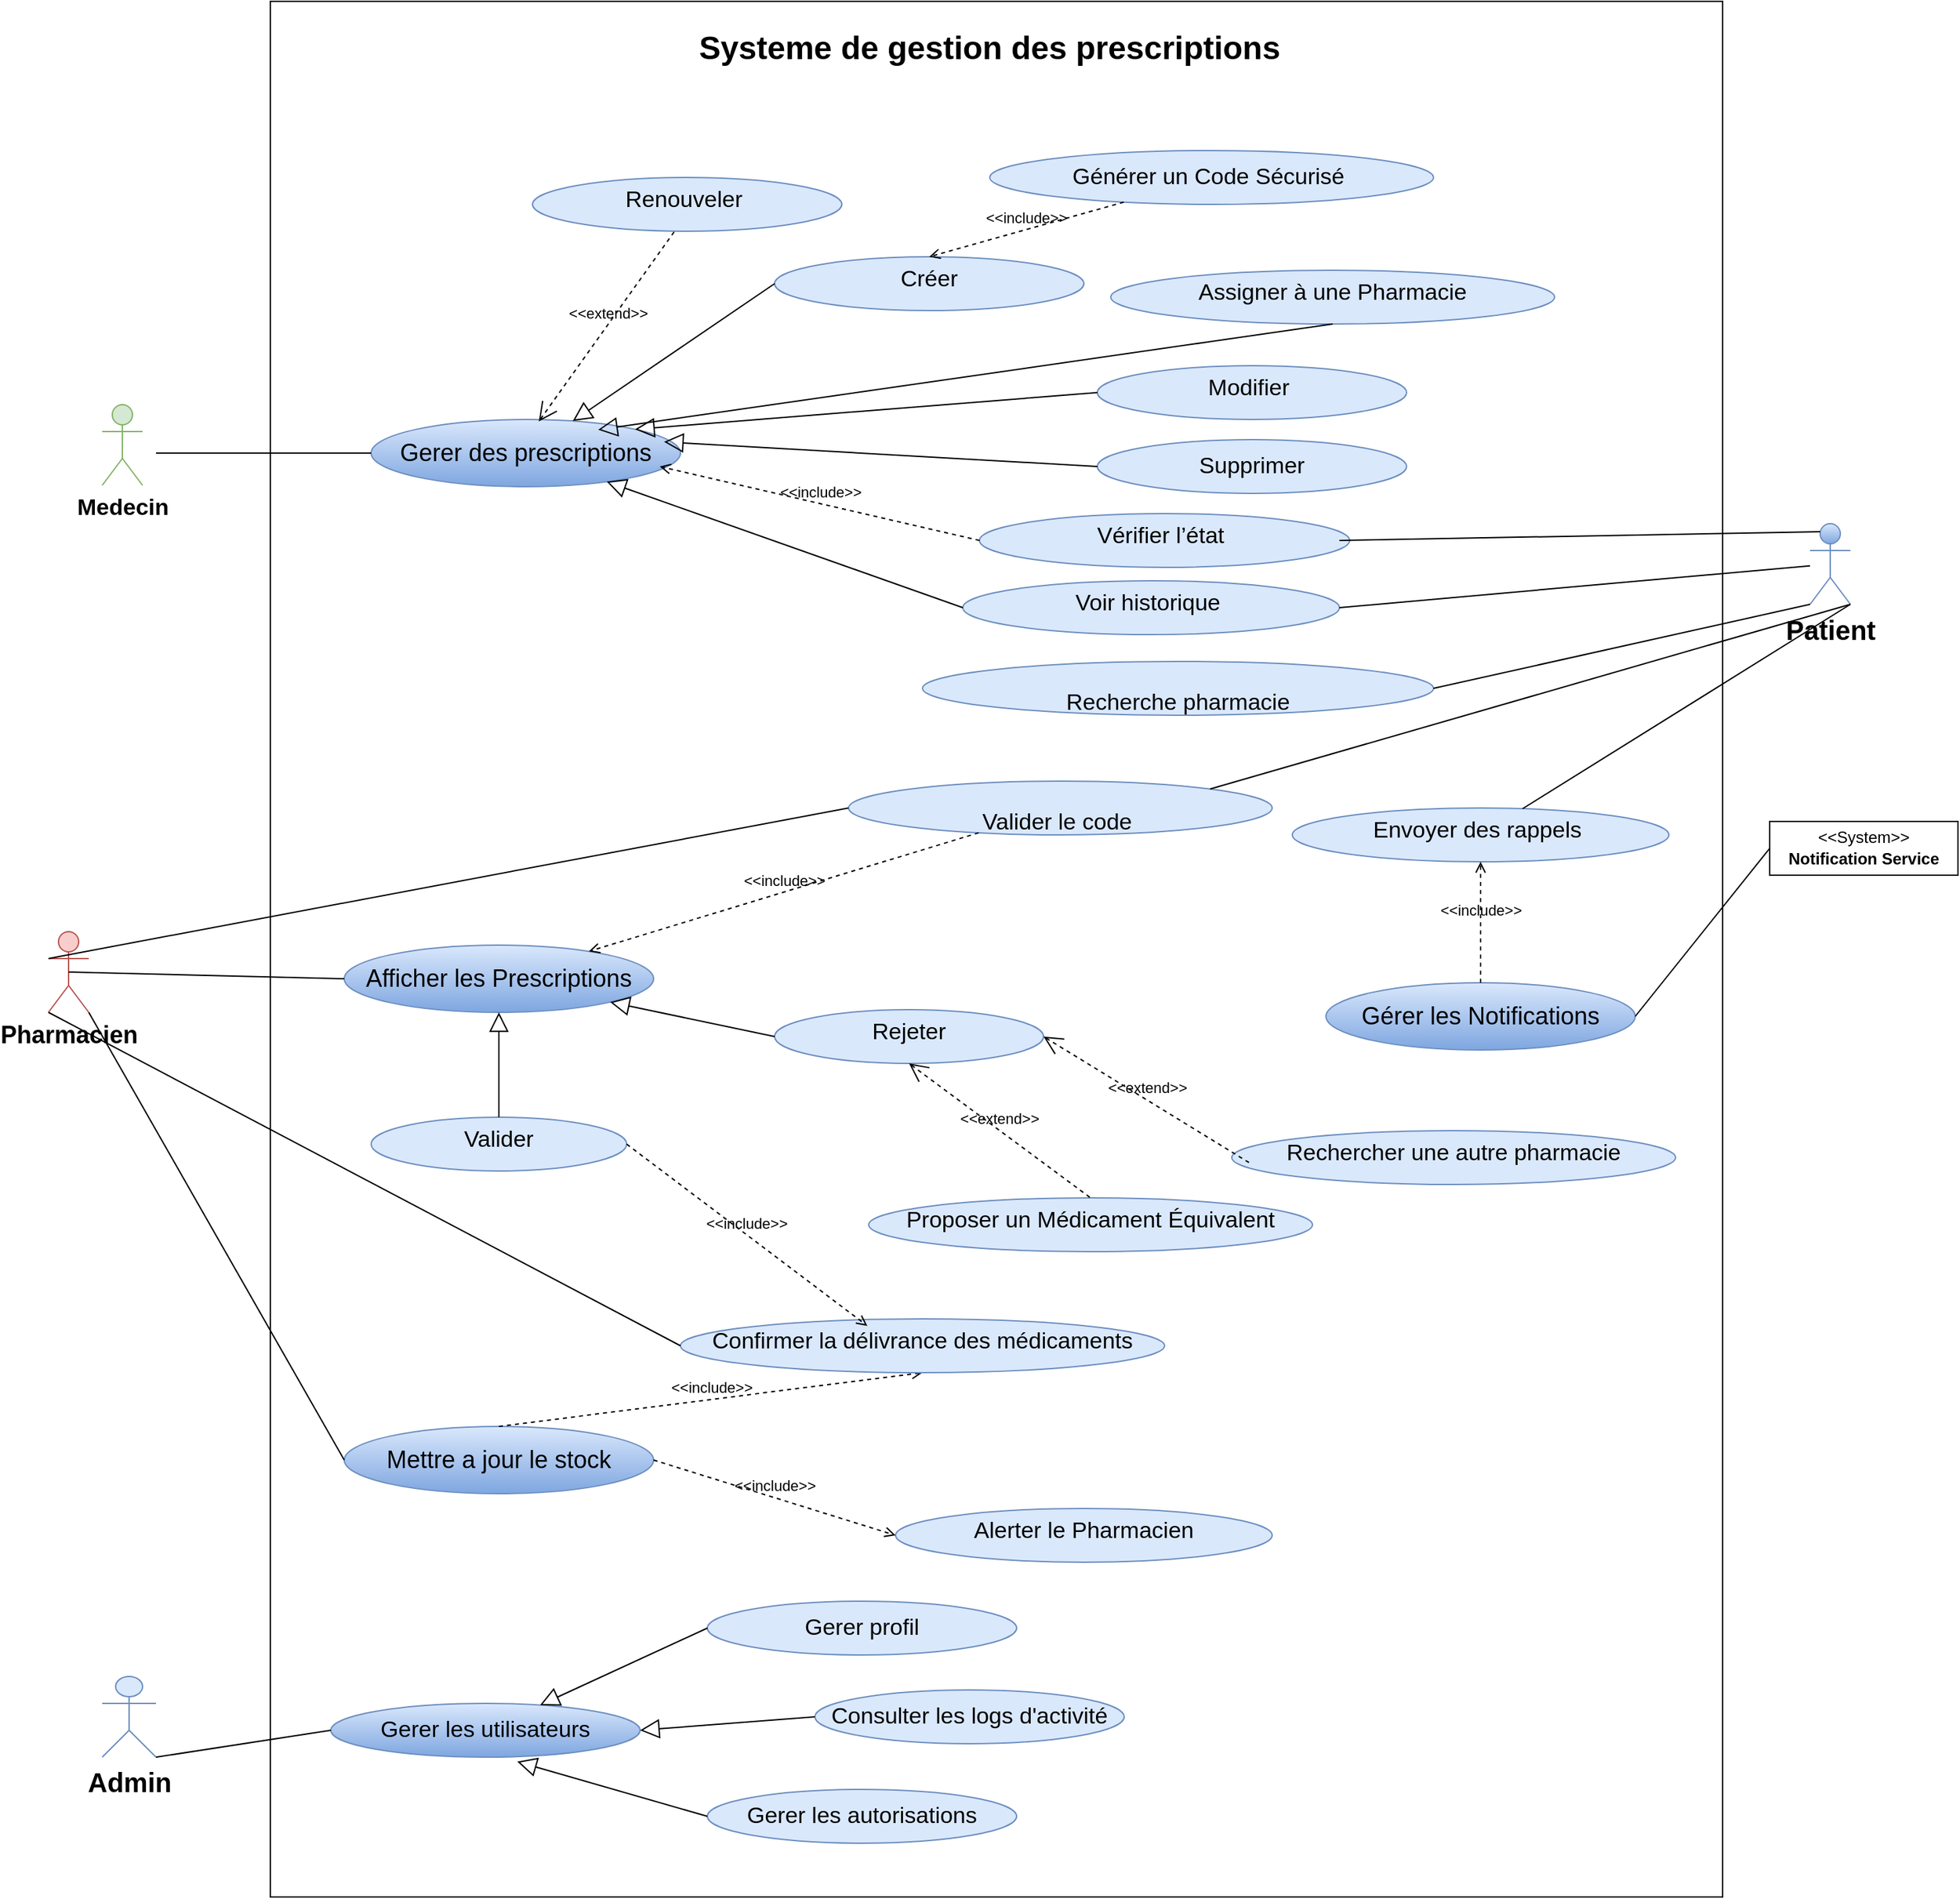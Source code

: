 <mxfile version="26.0.16">
  <diagram name="Page-1" id="j9BgTlOJMTmWi7VszRmp">
    <mxGraphModel dx="1747" dy="818" grid="1" gridSize="10" guides="1" tooltips="1" connect="1" arrows="1" fold="1" page="1" pageScale="1" pageWidth="4681" pageHeight="3300" math="0" shadow="0">
      <root>
        <mxCell id="0" />
        <mxCell id="1" parent="0" />
        <mxCell id="wU6vpZIucXiBU-MfQ4RZ-1" value="" style="html=1;whiteSpace=wrap;" parent="1" vertex="1">
          <mxGeometry x="1285" y="280" width="1080" height="1410" as="geometry" />
        </mxCell>
        <mxCell id="wU6vpZIucXiBU-MfQ4RZ-2" value="&lt;b&gt;&lt;font style=&quot;font-size: 24px;&quot;&gt;Systeme de gestion des prescriptions&lt;/font&gt;&lt;/b&gt;" style="text;html=1;align=center;verticalAlign=middle;whiteSpace=wrap;rounded=0;" parent="1" vertex="1">
          <mxGeometry x="1595" y="300" width="450" height="30" as="geometry" />
        </mxCell>
        <mxCell id="wU6vpZIucXiBU-MfQ4RZ-3" value="&lt;b&gt;&lt;font style=&quot;font-size: 17px;&quot;&gt;Medecin&lt;/font&gt;&lt;/b&gt;" style="shape=umlActor;verticalLabelPosition=bottom;verticalAlign=top;html=1;outlineConnect=0;fillColor=#d5e8d4;strokeColor=#82b366;" parent="1" vertex="1">
          <mxGeometry x="1160" y="580" width="30" height="60" as="geometry" />
        </mxCell>
        <mxCell id="wU6vpZIucXiBU-MfQ4RZ-4" value="&lt;b&gt;&lt;font style=&quot;font-size: 18px;&quot;&gt;Pharmacien&lt;/font&gt;&lt;/b&gt;" style="shape=umlActor;verticalLabelPosition=bottom;verticalAlign=top;html=1;outlineConnect=0;fillColor=#f8cecc;strokeColor=#b85450;" parent="1" vertex="1">
          <mxGeometry x="1120" y="972" width="30" height="60" as="geometry" />
        </mxCell>
        <mxCell id="wU6vpZIucXiBU-MfQ4RZ-5" value="&lt;b&gt;&lt;font style=&quot;font-size: 20px;&quot;&gt;Patient&lt;/font&gt;&lt;/b&gt;" style="shape=umlActor;verticalLabelPosition=bottom;verticalAlign=top;html=1;outlineConnect=0;fillColor=#dae8fc;strokeColor=#6c8ebf;gradientColor=#7ea6e0;" parent="1" vertex="1">
          <mxGeometry x="2430" y="668.5" width="30" height="60" as="geometry" />
        </mxCell>
        <mxCell id="wU6vpZIucXiBU-MfQ4RZ-6" value="&lt;font style=&quot;font-size: 18px;&quot;&gt;Gerer des prescriptions&lt;/font&gt;" style="ellipse;whiteSpace=wrap;html=1;align=center;fillColor=#dae8fc;gradientColor=#7ea6e0;strokeColor=#6c8ebf;" parent="1" vertex="1">
          <mxGeometry x="1360" y="591" width="230" height="50" as="geometry" />
        </mxCell>
        <mxCell id="wU6vpZIucXiBU-MfQ4RZ-7" value="&lt;table&gt;&lt;tbody&gt;&lt;tr&gt;&lt;td&gt;&lt;font&gt;Supprimer&lt;/font&gt;&lt;/td&gt;&lt;/tr&gt;&lt;/tbody&gt;&lt;/table&gt;&lt;table&gt;&lt;tbody&gt;&lt;tr&gt;&lt;/tr&gt;&lt;/tbody&gt;&lt;/table&gt;" style="ellipse;whiteSpace=wrap;html=1;align=center;fillColor=#dae8fc;strokeColor=#6c8ebf;fontSize=17;" parent="1" vertex="1">
          <mxGeometry x="1900" y="606" width="230" height="40" as="geometry" />
        </mxCell>
        <mxCell id="wU6vpZIucXiBU-MfQ4RZ-8" value="&lt;table&gt;&lt;tbody&gt;&lt;tr&gt;&lt;td&gt;&lt;font&gt;Modifier&amp;nbsp;&lt;/font&gt;&lt;/td&gt;&lt;/tr&gt;&lt;/tbody&gt;&lt;/table&gt;&lt;table&gt;&lt;tbody&gt;&lt;tr&gt;&lt;td&gt;&lt;/td&gt;&lt;/tr&gt;&lt;/tbody&gt;&lt;/table&gt;" style="ellipse;whiteSpace=wrap;html=1;align=center;fillColor=#dae8fc;strokeColor=#6c8ebf;fontSize=17;" parent="1" vertex="1">
          <mxGeometry x="1900" y="551" width="230" height="40" as="geometry" />
        </mxCell>
        <mxCell id="wU6vpZIucXiBU-MfQ4RZ-9" value="&lt;table&gt;&lt;tbody&gt;&lt;tr&gt;&lt;td&gt;&lt;font&gt;Créer&lt;/font&gt;&lt;/td&gt;&lt;/tr&gt;&lt;/tbody&gt;&lt;/table&gt;&lt;table&gt;&lt;tbody&gt;&lt;tr&gt;&lt;td&gt;&lt;/td&gt;&lt;/tr&gt;&lt;/tbody&gt;&lt;/table&gt;" style="ellipse;whiteSpace=wrap;html=1;align=center;fillColor=#dae8fc;strokeColor=#6c8ebf;fontSize=17;" parent="1" vertex="1">
          <mxGeometry x="1660" y="470" width="230" height="40" as="geometry" />
        </mxCell>
        <mxCell id="wU6vpZIucXiBU-MfQ4RZ-10" value="&lt;table&gt;&lt;tbody&gt;&lt;tr&gt;&lt;td&gt;&lt;font&gt;Renouveler&amp;nbsp;&lt;/font&gt;&lt;/td&gt;&lt;/tr&gt;&lt;/tbody&gt;&lt;/table&gt;&lt;table&gt;&lt;tbody&gt;&lt;tr&gt;&lt;td&gt;&lt;/td&gt;&lt;/tr&gt;&lt;/tbody&gt;&lt;/table&gt;" style="ellipse;whiteSpace=wrap;html=1;align=center;fillColor=#dae8fc;strokeColor=#6c8ebf;fontSize=17;" parent="1" vertex="1">
          <mxGeometry x="1480" y="411" width="230" height="40" as="geometry" />
        </mxCell>
        <mxCell id="wU6vpZIucXiBU-MfQ4RZ-11" value="&lt;table&gt;&lt;tbody&gt;&lt;tr&gt;&lt;td&gt;&lt;font&gt;Assigner à une Pharmacie&lt;/font&gt;&lt;/td&gt;&lt;/tr&gt;&lt;/tbody&gt;&lt;/table&gt;&lt;table&gt;&lt;tbody&gt;&lt;tr&gt;&lt;td&gt;&lt;/td&gt;&lt;/tr&gt;&lt;/tbody&gt;&lt;/table&gt;" style="ellipse;whiteSpace=wrap;html=1;align=center;fillColor=#dae8fc;strokeColor=#6c8ebf;fontSize=17;" parent="1" vertex="1">
          <mxGeometry x="1910" y="480" width="330" height="40" as="geometry" />
        </mxCell>
        <mxCell id="wU6vpZIucXiBU-MfQ4RZ-12" value="&lt;table&gt;&lt;tbody&gt;&lt;tr&gt;&lt;td&gt;&lt;table&gt;&lt;tbody&gt;&lt;tr&gt;&lt;td&gt;&lt;font&gt;Valider&lt;/font&gt;&lt;/td&gt;&lt;/tr&gt;&lt;/tbody&gt;&lt;/table&gt;&lt;table&gt;&lt;tbody&gt;&lt;tr&gt;&lt;td&gt;&lt;/td&gt;&lt;/tr&gt;&lt;/tbody&gt;&lt;/table&gt;&lt;table&gt;&lt;tbody&gt;&lt;tr&gt;&lt;/tr&gt;&lt;/tbody&gt;&lt;/table&gt;&lt;/td&gt;&lt;/tr&gt;&lt;/tbody&gt;&lt;/table&gt;" style="ellipse;whiteSpace=wrap;html=1;align=center;fillColor=#dae8fc;strokeColor=#6c8ebf;fontSize=17;" parent="1" vertex="1">
          <mxGeometry x="1360" y="1110" width="190" height="40" as="geometry" />
        </mxCell>
        <mxCell id="wU6vpZIucXiBU-MfQ4RZ-13" value="&lt;font style=&quot;font-size: 18px;&quot;&gt;Afficher les Prescriptions&lt;/font&gt;" style="ellipse;whiteSpace=wrap;html=1;align=center;fillColor=#dae8fc;gradientColor=#7ea6e0;strokeColor=#6c8ebf;" parent="1" vertex="1">
          <mxGeometry x="1340" y="982" width="230" height="50" as="geometry" />
        </mxCell>
        <mxCell id="wU6vpZIucXiBU-MfQ4RZ-14" value="&lt;table&gt;&lt;tbody&gt;&lt;tr&gt;&lt;td&gt;&lt;table&gt;&lt;tbody&gt;&lt;tr&gt;&lt;td&gt;&lt;font&gt;Proposer un Médicament Équivalent&lt;/font&gt;&lt;/td&gt;&lt;/tr&gt;&lt;/tbody&gt;&lt;/table&gt;&lt;table&gt;&lt;tbody&gt;&lt;tr&gt;&lt;td&gt;&lt;/td&gt;&lt;/tr&gt;&lt;/tbody&gt;&lt;/table&gt;&lt;table&gt;&lt;tbody&gt;&lt;tr&gt;&lt;/tr&gt;&lt;/tbody&gt;&lt;/table&gt;&lt;/td&gt;&lt;/tr&gt;&lt;/tbody&gt;&lt;/table&gt;" style="ellipse;whiteSpace=wrap;html=1;align=center;fillColor=#dae8fc;strokeColor=#6c8ebf;fontSize=17;" parent="1" vertex="1">
          <mxGeometry x="1730" y="1170" width="330" height="40" as="geometry" />
        </mxCell>
        <mxCell id="wU6vpZIucXiBU-MfQ4RZ-15" value="&lt;table&gt;&lt;tbody&gt;&lt;tr&gt;&lt;td&gt;&lt;table&gt;&lt;tbody&gt;&lt;tr&gt;&lt;td&gt;&lt;font&gt;Vérifier l’état&amp;nbsp;&lt;/font&gt;&lt;/td&gt;&lt;/tr&gt;&lt;/tbody&gt;&lt;/table&gt;&lt;table&gt;&lt;tbody&gt;&lt;tr&gt;&lt;td&gt;&lt;/td&gt;&lt;/tr&gt;&lt;/tbody&gt;&lt;/table&gt;&lt;table&gt;&lt;tbody&gt;&lt;tr&gt;&lt;/tr&gt;&lt;/tbody&gt;&lt;/table&gt;&lt;/td&gt;&lt;/tr&gt;&lt;/tbody&gt;&lt;/table&gt;" style="ellipse;whiteSpace=wrap;html=1;align=center;fillColor=#dae8fc;strokeColor=#6c8ebf;fontSize=17;" parent="1" vertex="1">
          <mxGeometry x="1812.39" y="661" width="275.22" height="40" as="geometry" />
        </mxCell>
        <mxCell id="wU6vpZIucXiBU-MfQ4RZ-16" value="&lt;table&gt;&lt;tbody&gt;&lt;tr&gt;&lt;td&gt;&lt;table&gt;&lt;tbody&gt;&lt;tr&gt;&lt;td&gt;&lt;span&gt;Rejeter&lt;/span&gt;&lt;/td&gt;&lt;/tr&gt;&lt;/tbody&gt;&lt;/table&gt;&lt;table&gt;&lt;tbody&gt;&lt;tr&gt;&lt;td&gt;&lt;/td&gt;&lt;/tr&gt;&lt;/tbody&gt;&lt;/table&gt;&lt;table&gt;&lt;tbody&gt;&lt;tr&gt;&lt;/tr&gt;&lt;/tbody&gt;&lt;/table&gt;&lt;/td&gt;&lt;/tr&gt;&lt;/tbody&gt;&lt;/table&gt;" style="ellipse;whiteSpace=wrap;html=1;align=center;fillColor=#dae8fc;strokeColor=#6c8ebf;fontSize=17;" parent="1" vertex="1">
          <mxGeometry x="1660" y="1030" width="200" height="40" as="geometry" />
        </mxCell>
        <mxCell id="wU6vpZIucXiBU-MfQ4RZ-17" value="&lt;table&gt;&lt;tbody&gt;&lt;tr&gt;&lt;td&gt;&lt;table&gt;&lt;tbody&gt;&lt;tr&gt;&lt;td&gt;&lt;font&gt;Voir historique&amp;nbsp;&lt;/font&gt;&lt;/td&gt;&lt;/tr&gt;&lt;/tbody&gt;&lt;/table&gt;&lt;table&gt;&lt;tbody&gt;&lt;tr&gt;&lt;td&gt;&lt;/td&gt;&lt;/tr&gt;&lt;/tbody&gt;&lt;/table&gt;&lt;table&gt;&lt;tbody&gt;&lt;tr&gt;&lt;/tr&gt;&lt;/tbody&gt;&lt;/table&gt;&lt;/td&gt;&lt;/tr&gt;&lt;/tbody&gt;&lt;/table&gt;" style="ellipse;whiteSpace=wrap;html=1;align=center;fillColor=#dae8fc;strokeColor=#6c8ebf;fontSize=17;" parent="1" vertex="1">
          <mxGeometry x="1800" y="711" width="280" height="40" as="geometry" />
        </mxCell>
        <mxCell id="wU6vpZIucXiBU-MfQ4RZ-18" value="" style="edgeStyle=none;html=1;endArrow=block;endFill=0;endSize=12;verticalAlign=bottom;rounded=0;exitX=0;exitY=0.5;exitDx=0;exitDy=0;" parent="1" source="wU6vpZIucXiBU-MfQ4RZ-9" target="wU6vpZIucXiBU-MfQ4RZ-6" edge="1">
          <mxGeometry width="160" relative="1" as="geometry">
            <mxPoint x="1740" y="731" as="sourcePoint" />
            <mxPoint x="1900" y="731" as="targetPoint" />
          </mxGeometry>
        </mxCell>
        <mxCell id="wU6vpZIucXiBU-MfQ4RZ-19" value="" style="edgeStyle=none;html=1;endArrow=block;endFill=0;endSize=12;verticalAlign=bottom;rounded=0;entryX=1;entryY=0;entryDx=0;entryDy=0;exitX=0;exitY=0.5;exitDx=0;exitDy=0;" parent="1" source="wU6vpZIucXiBU-MfQ4RZ-8" target="wU6vpZIucXiBU-MfQ4RZ-6" edge="1">
          <mxGeometry width="160" relative="1" as="geometry">
            <mxPoint x="1440" y="481" as="sourcePoint" />
            <mxPoint x="1600" y="481" as="targetPoint" />
          </mxGeometry>
        </mxCell>
        <mxCell id="wU6vpZIucXiBU-MfQ4RZ-20" value="" style="edgeStyle=none;html=1;endArrow=block;endFill=0;endSize=12;verticalAlign=bottom;rounded=0;exitX=0;exitY=0.5;exitDx=0;exitDy=0;entryX=0.947;entryY=0.333;entryDx=0;entryDy=0;entryPerimeter=0;" parent="1" source="wU6vpZIucXiBU-MfQ4RZ-7" target="wU6vpZIucXiBU-MfQ4RZ-6" edge="1">
          <mxGeometry width="160" relative="1" as="geometry">
            <mxPoint x="1740" y="731" as="sourcePoint" />
            <mxPoint x="1680" y="686" as="targetPoint" />
          </mxGeometry>
        </mxCell>
        <mxCell id="wU6vpZIucXiBU-MfQ4RZ-21" value="" style="edgeStyle=none;html=1;endArrow=block;endFill=0;endSize=12;verticalAlign=bottom;rounded=0;exitX=0;exitY=0.5;exitDx=0;exitDy=0;" parent="1" source="wU6vpZIucXiBU-MfQ4RZ-17" target="wU6vpZIucXiBU-MfQ4RZ-6" edge="1">
          <mxGeometry width="160" relative="1" as="geometry">
            <mxPoint x="1740" y="711" as="sourcePoint" />
            <mxPoint x="1900" y="711" as="targetPoint" />
          </mxGeometry>
        </mxCell>
        <mxCell id="wU6vpZIucXiBU-MfQ4RZ-22" value="" style="edgeStyle=none;html=1;endArrow=none;verticalAlign=bottom;rounded=0;entryX=0;entryY=0.5;entryDx=0;entryDy=0;" parent="1" target="wU6vpZIucXiBU-MfQ4RZ-6" edge="1">
          <mxGeometry width="160" relative="1" as="geometry">
            <mxPoint x="1200" y="616" as="sourcePoint" />
            <mxPoint x="1900" y="821" as="targetPoint" />
          </mxGeometry>
        </mxCell>
        <mxCell id="wU6vpZIucXiBU-MfQ4RZ-23" value="" style="edgeStyle=none;html=1;endArrow=none;verticalAlign=bottom;rounded=0;entryX=0;entryY=0.5;entryDx=0;entryDy=0;exitX=0.5;exitY=0.5;exitDx=0;exitDy=0;exitPerimeter=0;" parent="1" target="wU6vpZIucXiBU-MfQ4RZ-13" edge="1" source="wU6vpZIucXiBU-MfQ4RZ-4">
          <mxGeometry width="160" relative="1" as="geometry">
            <mxPoint x="2350" y="1034.517" as="sourcePoint" />
            <mxPoint x="2220.0" y="1039" as="targetPoint" />
          </mxGeometry>
        </mxCell>
        <mxCell id="wU6vpZIucXiBU-MfQ4RZ-24" value="" style="edgeStyle=none;html=1;endArrow=block;endFill=0;endSize=12;verticalAlign=bottom;rounded=0;exitX=0.5;exitY=0;exitDx=0;exitDy=0;entryX=0.5;entryY=1;entryDx=0;entryDy=0;" parent="1" source="wU6vpZIucXiBU-MfQ4RZ-12" target="wU6vpZIucXiBU-MfQ4RZ-13" edge="1">
          <mxGeometry width="160" relative="1" as="geometry">
            <mxPoint x="2005" y="1084" as="sourcePoint" />
            <mxPoint x="2042.179" y="1059.94" as="targetPoint" />
          </mxGeometry>
        </mxCell>
        <mxCell id="wU6vpZIucXiBU-MfQ4RZ-25" value="&amp;lt;&amp;lt;include&amp;gt;&amp;gt;" style="edgeStyle=none;html=1;endArrow=open;verticalAlign=bottom;dashed=1;labelBackgroundColor=none;rounded=0;entryX=0.933;entryY=0.7;entryDx=0;entryDy=0;entryPerimeter=0;exitX=0;exitY=0.5;exitDx=0;exitDy=0;" parent="1" source="wU6vpZIucXiBU-MfQ4RZ-15" target="wU6vpZIucXiBU-MfQ4RZ-6" edge="1">
          <mxGeometry width="160" relative="1" as="geometry">
            <mxPoint x="1754.78" y="810.32" as="sourcePoint" />
            <mxPoint x="1695.0" y="711" as="targetPoint" />
          </mxGeometry>
        </mxCell>
        <mxCell id="wU6vpZIucXiBU-MfQ4RZ-26" value="&amp;lt;&amp;lt;extend&amp;gt;&amp;gt;" style="edgeStyle=none;html=1;startArrow=open;endArrow=none;startSize=12;verticalAlign=bottom;dashed=1;labelBackgroundColor=none;rounded=0;exitX=0.542;exitY=0.03;exitDx=0;exitDy=0;exitPerimeter=0;entryX=0.464;entryY=0.962;entryDx=0;entryDy=0;entryPerimeter=0;" parent="1" source="wU6vpZIucXiBU-MfQ4RZ-6" target="wU6vpZIucXiBU-MfQ4RZ-10" edge="1">
          <mxGeometry width="160" relative="1" as="geometry">
            <mxPoint x="1589" y="631" as="sourcePoint" />
            <mxPoint x="1930" y="751" as="targetPoint" />
            <Array as="points" />
          </mxGeometry>
        </mxCell>
        <mxCell id="wU6vpZIucXiBU-MfQ4RZ-27" value="" style="edgeStyle=none;html=1;endArrow=none;verticalAlign=bottom;rounded=0;exitX=0.25;exitY=0.1;exitDx=0;exitDy=0;exitPerimeter=0;" parent="1" source="wU6vpZIucXiBU-MfQ4RZ-5" edge="1">
          <mxGeometry width="160" relative="1" as="geometry">
            <mxPoint x="2370" y="701" as="sourcePoint" />
            <mxPoint x="2080" y="681" as="targetPoint" />
          </mxGeometry>
        </mxCell>
        <mxCell id="wU6vpZIucXiBU-MfQ4RZ-28" value="" style="edgeStyle=none;html=1;endArrow=none;verticalAlign=bottom;rounded=0;" parent="1" source="wU6vpZIucXiBU-MfQ4RZ-5" edge="1">
          <mxGeometry width="160" relative="1" as="geometry">
            <mxPoint x="1800" y="751" as="sourcePoint" />
            <mxPoint x="2080" y="731" as="targetPoint" />
          </mxGeometry>
        </mxCell>
        <mxCell id="wU6vpZIucXiBU-MfQ4RZ-29" value="" style="edgeStyle=none;html=1;endArrow=block;endFill=0;endSize=12;verticalAlign=bottom;rounded=0;exitX=0;exitY=0.5;exitDx=0;exitDy=0;" parent="1" target="wU6vpZIucXiBU-MfQ4RZ-13" edge="1" source="wU6vpZIucXiBU-MfQ4RZ-16">
          <mxGeometry width="160" relative="1" as="geometry">
            <mxPoint x="1710" y="1065" as="sourcePoint" />
            <mxPoint x="1560" y="1050" as="targetPoint" />
          </mxGeometry>
        </mxCell>
        <mxCell id="wU6vpZIucXiBU-MfQ4RZ-30" value="&amp;lt;&amp;lt;extend&amp;gt;&amp;gt;" style="edgeStyle=none;html=1;startArrow=open;endArrow=none;startSize=12;verticalAlign=bottom;dashed=1;labelBackgroundColor=none;rounded=0;entryX=0.5;entryY=0;entryDx=0;entryDy=0;exitX=0.5;exitY=1;exitDx=0;exitDy=0;" parent="1" edge="1" target="wU6vpZIucXiBU-MfQ4RZ-14" source="wU6vpZIucXiBU-MfQ4RZ-16">
          <mxGeometry width="160" relative="1" as="geometry">
            <mxPoint x="1780" y="1132" as="sourcePoint" />
            <mxPoint x="1790" y="1232" as="targetPoint" />
          </mxGeometry>
        </mxCell>
        <mxCell id="wU6vpZIucXiBU-MfQ4RZ-31" value="&lt;span&gt;Gerer les utilisateurs&lt;/span&gt;" style="ellipse;whiteSpace=wrap;html=1;align=center;fillColor=#dae8fc;strokeColor=#6c8ebf;fontSize=17;gradientColor=#7ea6e0;" parent="1" vertex="1">
          <mxGeometry x="1330" y="1546" width="230" height="40" as="geometry" />
        </mxCell>
        <mxCell id="wU6vpZIucXiBU-MfQ4RZ-32" value="&lt;b&gt;&lt;font style=&quot;font-size: 20px;&quot;&gt;Admin&lt;/font&gt;&lt;/b&gt;" style="shape=umlActor;verticalLabelPosition=bottom;verticalAlign=top;html=1;outlineConnect=0;fillColor=#dae8fc;strokeColor=#6c8ebf;" parent="1" vertex="1">
          <mxGeometry x="1160" y="1526" width="40" height="60" as="geometry" />
        </mxCell>
        <mxCell id="wU6vpZIucXiBU-MfQ4RZ-33" value="&lt;span&gt;Gerer les autorisations&lt;/span&gt;" style="ellipse;whiteSpace=wrap;html=1;align=center;fillColor=#dae8fc;strokeColor=#6c8ebf;fontSize=17;" parent="1" vertex="1">
          <mxGeometry x="1610" y="1610" width="230" height="40" as="geometry" />
        </mxCell>
        <mxCell id="wU6vpZIucXiBU-MfQ4RZ-34" value="Consulter les logs d&#39;activité" style="ellipse;whiteSpace=wrap;html=1;align=center;fillColor=#dae8fc;strokeColor=#6c8ebf;fontSize=17;" parent="1" vertex="1">
          <mxGeometry x="1690" y="1536" width="230" height="40" as="geometry" />
        </mxCell>
        <mxCell id="wU6vpZIucXiBU-MfQ4RZ-38" value="&lt;span&gt;Gerer profil&lt;/span&gt;" style="ellipse;whiteSpace=wrap;html=1;align=center;fillColor=#dae8fc;strokeColor=#6c8ebf;fontSize=17;" parent="1" vertex="1">
          <mxGeometry x="1610" y="1470" width="230" height="40" as="geometry" />
        </mxCell>
        <mxCell id="wU6vpZIucXiBU-MfQ4RZ-40" style="edgeStyle=orthogonalEdgeStyle;rounded=0;orthogonalLoop=1;jettySize=auto;html=1;exitX=0.5;exitY=1;exitDx=0;exitDy=0;" parent="1" edge="1">
          <mxGeometry relative="1" as="geometry">
            <mxPoint x="1700" y="1044" as="sourcePoint" />
            <mxPoint x="1700" y="1044" as="targetPoint" />
          </mxGeometry>
        </mxCell>
        <mxCell id="wU6vpZIucXiBU-MfQ4RZ-41" value="&lt;font style=&quot;font-size: 18px;&quot;&gt;Mettre a jour le stock&lt;/font&gt;" style="ellipse;whiteSpace=wrap;html=1;align=center;fillColor=#dae8fc;gradientColor=#7ea6e0;strokeColor=#6c8ebf;" parent="1" vertex="1">
          <mxGeometry x="1340" y="1340" width="230" height="50" as="geometry" />
        </mxCell>
        <mxCell id="wU6vpZIucXiBU-MfQ4RZ-42" value="" style="edgeStyle=none;html=1;endArrow=none;verticalAlign=bottom;rounded=0;exitX=0;exitY=0.5;exitDx=0;exitDy=0;entryX=1;entryY=1;entryDx=0;entryDy=0;entryPerimeter=0;" parent="1" source="wU6vpZIucXiBU-MfQ4RZ-41" edge="1" target="wU6vpZIucXiBU-MfQ4RZ-4">
          <mxGeometry width="160" relative="1" as="geometry">
            <mxPoint x="1720" y="1134" as="sourcePoint" />
            <mxPoint x="2350" y="1045.17" as="targetPoint" />
            <Array as="points" />
          </mxGeometry>
        </mxCell>
        <mxCell id="wU6vpZIucXiBU-MfQ4RZ-43" value="" style="edgeStyle=none;html=1;endArrow=block;endFill=0;endSize=12;verticalAlign=bottom;rounded=0;exitX=0.5;exitY=1;exitDx=0;exitDy=0;entryX=0.734;entryY=0.153;entryDx=0;entryDy=0;entryPerimeter=0;" parent="1" source="wU6vpZIucXiBU-MfQ4RZ-11" target="wU6vpZIucXiBU-MfQ4RZ-6" edge="1">
          <mxGeometry width="160" relative="1" as="geometry">
            <mxPoint x="1730" y="681" as="sourcePoint" />
            <mxPoint x="1890" y="681" as="targetPoint" />
          </mxGeometry>
        </mxCell>
        <mxCell id="wU6vpZIucXiBU-MfQ4RZ-44" value="&amp;lt;&amp;lt;include&amp;gt;&amp;gt;" style="edgeStyle=none;html=1;endArrow=open;verticalAlign=bottom;dashed=1;labelBackgroundColor=none;rounded=0;entryX=0.5;entryY=1;entryDx=0;entryDy=0;exitX=0.5;exitY=0;exitDx=0;exitDy=0;" parent="1" source="wU6vpZIucXiBU-MfQ4RZ-41" target="wU6vpZIucXiBU-MfQ4RZ-56" edge="1">
          <mxGeometry width="160" relative="1" as="geometry">
            <mxPoint x="1740" y="1174" as="sourcePoint" />
            <mxPoint x="1900" y="1174" as="targetPoint" />
          </mxGeometry>
        </mxCell>
        <mxCell id="wU6vpZIucXiBU-MfQ4RZ-45" value="&lt;table&gt;&lt;tbody&gt;&lt;tr&gt;&lt;td&gt;&lt;font&gt;Générer un Code Sécurisé&amp;nbsp;&lt;/font&gt;&lt;table&gt;&lt;tbody&gt;&lt;tr&gt;&lt;/tr&gt;&lt;/tbody&gt;&lt;/table&gt;&lt;/td&gt;&lt;/tr&gt;&lt;/tbody&gt;&lt;/table&gt;" style="ellipse;whiteSpace=wrap;html=1;align=center;fillColor=#dae8fc;strokeColor=#6c8ebf;fontSize=17;" parent="1" vertex="1">
          <mxGeometry x="1820" y="391" width="330" height="40" as="geometry" />
        </mxCell>
        <mxCell id="wU6vpZIucXiBU-MfQ4RZ-46" value="&amp;lt;&amp;lt;include&amp;gt;&amp;gt;" style="edgeStyle=none;html=1;endArrow=open;verticalAlign=bottom;dashed=1;labelBackgroundColor=none;rounded=0;entryX=0.5;entryY=0;entryDx=0;entryDy=0;" parent="1" source="wU6vpZIucXiBU-MfQ4RZ-45" target="wU6vpZIucXiBU-MfQ4RZ-9" edge="1">
          <mxGeometry width="160" relative="1" as="geometry">
            <mxPoint x="1570" y="681" as="sourcePoint" />
            <mxPoint x="1730" y="681" as="targetPoint" />
          </mxGeometry>
        </mxCell>
        <mxCell id="wU6vpZIucXiBU-MfQ4RZ-47" value="&lt;br&gt;&lt;font&gt;Recherche pharmacie&lt;br&gt;&lt;/font&gt;" style="ellipse;whiteSpace=wrap;html=1;align=center;fillColor=#dae8fc;strokeColor=#6c8ebf;fontSize=17;" parent="1" vertex="1">
          <mxGeometry x="1770" y="771" width="380" height="40" as="geometry" />
        </mxCell>
        <mxCell id="wU6vpZIucXiBU-MfQ4RZ-48" value="" style="edgeStyle=none;html=1;endArrow=none;verticalAlign=bottom;rounded=0;entryX=1;entryY=0.5;entryDx=0;entryDy=0;exitX=0;exitY=1;exitDx=0;exitDy=0;exitPerimeter=0;" parent="1" source="wU6vpZIucXiBU-MfQ4RZ-5" target="wU6vpZIucXiBU-MfQ4RZ-47" edge="1">
          <mxGeometry width="160" relative="1" as="geometry">
            <mxPoint x="2390" y="721" as="sourcePoint" />
            <mxPoint x="2090" y="741" as="targetPoint" />
          </mxGeometry>
        </mxCell>
        <mxCell id="wU6vpZIucXiBU-MfQ4RZ-49" style="edgeStyle=orthogonalEdgeStyle;rounded=0;orthogonalLoop=1;jettySize=auto;html=1;exitX=0.5;exitY=1;exitDx=0;exitDy=0;" parent="1" edge="1">
          <mxGeometry relative="1" as="geometry">
            <mxPoint x="1700" y="1044" as="sourcePoint" />
            <mxPoint x="1700" y="1044" as="targetPoint" />
          </mxGeometry>
        </mxCell>
        <mxCell id="wU6vpZIucXiBU-MfQ4RZ-50" value="&lt;br&gt;&lt;font&gt;&lt;font&gt;Valider le code&amp;nbsp;&lt;/font&gt;&lt;br&gt;&lt;/font&gt;" style="ellipse;whiteSpace=wrap;html=1;align=center;fillColor=#dae8fc;strokeColor=#6c8ebf;fontSize=17;" parent="1" vertex="1">
          <mxGeometry x="1715" y="860" width="315" height="40" as="geometry" />
        </mxCell>
        <mxCell id="wU6vpZIucXiBU-MfQ4RZ-51" value="" style="edgeStyle=none;html=1;endArrow=none;verticalAlign=bottom;rounded=0;entryX=1;entryY=1;entryDx=0;entryDy=0;entryPerimeter=0;exitX=1;exitY=0;exitDx=0;exitDy=0;" parent="1" source="wU6vpZIucXiBU-MfQ4RZ-50" target="wU6vpZIucXiBU-MfQ4RZ-5" edge="1">
          <mxGeometry width="160" relative="1" as="geometry">
            <mxPoint x="1700" y="1020" as="sourcePoint" />
            <mxPoint x="1860" y="1020" as="targetPoint" />
          </mxGeometry>
        </mxCell>
        <mxCell id="wU6vpZIucXiBU-MfQ4RZ-52" value="" style="edgeStyle=none;html=1;endArrow=none;verticalAlign=bottom;rounded=0;entryX=0;entryY=0.333;entryDx=0;entryDy=0;entryPerimeter=0;exitX=0;exitY=0.5;exitDx=0;exitDy=0;" parent="1" source="wU6vpZIucXiBU-MfQ4RZ-50" target="wU6vpZIucXiBU-MfQ4RZ-4" edge="1">
          <mxGeometry width="160" relative="1" as="geometry">
            <mxPoint x="1700" y="1070" as="sourcePoint" />
            <mxPoint x="1860" y="1070" as="targetPoint" />
          </mxGeometry>
        </mxCell>
        <mxCell id="wU6vpZIucXiBU-MfQ4RZ-53" value="&amp;lt;&amp;lt;include&amp;gt;&amp;gt;" style="edgeStyle=none;html=1;endArrow=open;verticalAlign=bottom;dashed=1;labelBackgroundColor=none;rounded=0;" parent="1" source="wU6vpZIucXiBU-MfQ4RZ-50" target="wU6vpZIucXiBU-MfQ4RZ-13" edge="1">
          <mxGeometry width="160" relative="1" as="geometry">
            <mxPoint x="1650" y="1030" as="sourcePoint" />
            <mxPoint x="1810" y="1030" as="targetPoint" />
          </mxGeometry>
        </mxCell>
        <mxCell id="wU6vpZIucXiBU-MfQ4RZ-54" value="&lt;font style=&quot;font-size: 18px;&quot;&gt;Gérer les Notifications&lt;/font&gt;" style="ellipse;whiteSpace=wrap;html=1;align=center;fillColor=#dae8fc;gradientColor=#7ea6e0;strokeColor=#6c8ebf;" parent="1" vertex="1">
          <mxGeometry x="2070" y="1010" width="230" height="50" as="geometry" />
        </mxCell>
        <mxCell id="wU6vpZIucXiBU-MfQ4RZ-56" value="&lt;table&gt;&lt;tbody&gt;&lt;tr&gt;&lt;td&gt;&lt;table&gt;&lt;tbody&gt;&lt;tr&gt;&lt;td&gt;&lt;font&gt;Confirmer la délivrance des médicaments&lt;/font&gt;&lt;/td&gt;&lt;/tr&gt;&lt;/tbody&gt;&lt;/table&gt;&lt;table&gt;&lt;tbody&gt;&lt;tr&gt;&lt;td&gt;&lt;/td&gt;&lt;/tr&gt;&lt;/tbody&gt;&lt;/table&gt;&lt;table&gt;&lt;tbody&gt;&lt;tr&gt;&lt;/tr&gt;&lt;/tbody&gt;&lt;/table&gt;&lt;/td&gt;&lt;/tr&gt;&lt;/tbody&gt;&lt;/table&gt;" style="ellipse;whiteSpace=wrap;html=1;align=center;fillColor=#dae8fc;strokeColor=#6c8ebf;fontSize=17;" parent="1" vertex="1">
          <mxGeometry x="1590" y="1260" width="360" height="40" as="geometry" />
        </mxCell>
        <mxCell id="wU6vpZIucXiBU-MfQ4RZ-57" value="&lt;table&gt;&lt;tbody&gt;&lt;tr&gt;&lt;td&gt;&lt;table&gt;&lt;tbody&gt;&lt;tr&gt;&lt;td&gt;&lt;font&gt;Envoyer des rappels&amp;nbsp;&lt;/font&gt;&lt;/td&gt;&lt;/tr&gt;&lt;/tbody&gt;&lt;/table&gt;&lt;table&gt;&lt;tbody&gt;&lt;tr&gt;&lt;td&gt;&lt;/td&gt;&lt;/tr&gt;&lt;/tbody&gt;&lt;/table&gt;&lt;table&gt;&lt;tbody&gt;&lt;tr&gt;&lt;/tr&gt;&lt;/tbody&gt;&lt;/table&gt;&lt;/td&gt;&lt;/tr&gt;&lt;/tbody&gt;&lt;/table&gt;" style="ellipse;whiteSpace=wrap;html=1;align=center;fillColor=#dae8fc;strokeColor=#6c8ebf;fontSize=17;" parent="1" vertex="1">
          <mxGeometry x="2045" y="880" width="280" height="40" as="geometry" />
        </mxCell>
        <mxCell id="wU6vpZIucXiBU-MfQ4RZ-58" style="edgeStyle=orthogonalEdgeStyle;rounded=0;orthogonalLoop=1;jettySize=auto;html=1;exitX=0.5;exitY=1;exitDx=0;exitDy=0;" parent="1" edge="1">
          <mxGeometry relative="1" as="geometry">
            <mxPoint x="1780" y="1132" as="sourcePoint" />
            <mxPoint x="1780" y="1132" as="targetPoint" />
          </mxGeometry>
        </mxCell>
        <mxCell id="wU6vpZIucXiBU-MfQ4RZ-59" value="&lt;table&gt;&lt;tbody&gt;&lt;tr&gt;&lt;td&gt;&lt;table&gt;&lt;tbody&gt;&lt;tr&gt;&lt;td&gt;&lt;font&gt;Alerter le Pharmacien&lt;/font&gt;&lt;/td&gt;&lt;/tr&gt;&lt;/tbody&gt;&lt;/table&gt;&lt;table&gt;&lt;tbody&gt;&lt;tr&gt;&lt;td&gt;&lt;/td&gt;&lt;/tr&gt;&lt;/tbody&gt;&lt;/table&gt;&lt;table&gt;&lt;tbody&gt;&lt;tr&gt;&lt;/tr&gt;&lt;/tbody&gt;&lt;/table&gt;&lt;/td&gt;&lt;/tr&gt;&lt;/tbody&gt;&lt;/table&gt;" style="ellipse;whiteSpace=wrap;html=1;align=center;fillColor=#dae8fc;strokeColor=#6c8ebf;fontSize=17;" parent="1" vertex="1">
          <mxGeometry x="1750" y="1401" width="280" height="40" as="geometry" />
        </mxCell>
        <mxCell id="THHQo80NEZ5pnt9Xlexy-1" value="&amp;lt;&amp;lt;include&amp;gt;&amp;gt;" style="edgeStyle=none;html=1;endArrow=open;verticalAlign=bottom;dashed=1;labelBackgroundColor=none;rounded=0;exitX=1;exitY=0.5;exitDx=0;exitDy=0;entryX=0.386;entryY=0.13;entryDx=0;entryDy=0;entryPerimeter=0;" edge="1" parent="1" source="wU6vpZIucXiBU-MfQ4RZ-12" target="wU6vpZIucXiBU-MfQ4RZ-56">
          <mxGeometry width="160" relative="1" as="geometry">
            <mxPoint x="1820" y="980" as="sourcePoint" />
            <mxPoint x="1715" y="1330" as="targetPoint" />
          </mxGeometry>
        </mxCell>
        <mxCell id="THHQo80NEZ5pnt9Xlexy-2" value="&lt;table&gt;&lt;tbody&gt;&lt;tr&gt;&lt;td&gt;&lt;table&gt;&lt;tbody&gt;&lt;tr&gt;&lt;td&gt;&lt;font&gt;Rechercher une autre pharmacie&lt;/font&gt;&lt;/td&gt;&lt;/tr&gt;&lt;/tbody&gt;&lt;/table&gt;&lt;table&gt;&lt;tbody&gt;&lt;tr&gt;&lt;td&gt;&lt;/td&gt;&lt;/tr&gt;&lt;/tbody&gt;&lt;/table&gt;&lt;table&gt;&lt;tbody&gt;&lt;tr&gt;&lt;/tr&gt;&lt;/tbody&gt;&lt;/table&gt;&lt;/td&gt;&lt;/tr&gt;&lt;/tbody&gt;&lt;/table&gt;" style="ellipse;whiteSpace=wrap;html=1;align=center;fillColor=#dae8fc;strokeColor=#6c8ebf;fontSize=17;" vertex="1" parent="1">
          <mxGeometry x="2000" y="1120" width="330" height="40" as="geometry" />
        </mxCell>
        <mxCell id="THHQo80NEZ5pnt9Xlexy-3" value="&amp;lt;&amp;lt;extend&amp;gt;&amp;gt;" style="edgeStyle=none;html=1;startArrow=open;endArrow=none;startSize=12;verticalAlign=bottom;dashed=1;labelBackgroundColor=none;rounded=0;entryX=0.044;entryY=0.62;entryDx=0;entryDy=0;entryPerimeter=0;exitX=1;exitY=0.5;exitDx=0;exitDy=0;" edge="1" parent="1" source="wU6vpZIucXiBU-MfQ4RZ-16" target="THHQo80NEZ5pnt9Xlexy-2">
          <mxGeometry width="160" relative="1" as="geometry">
            <mxPoint x="1713.86" y="1005" as="sourcePoint" />
            <mxPoint x="2240.0" y="1044.68" as="targetPoint" />
            <Array as="points" />
          </mxGeometry>
        </mxCell>
        <mxCell id="THHQo80NEZ5pnt9Xlexy-4" value="&amp;lt;&amp;lt;include&amp;gt;&amp;gt;" style="edgeStyle=none;html=1;endArrow=open;verticalAlign=bottom;dashed=1;labelBackgroundColor=none;rounded=0;exitX=1;exitY=0.5;exitDx=0;exitDy=0;entryX=0;entryY=0.5;entryDx=0;entryDy=0;" edge="1" parent="1" source="wU6vpZIucXiBU-MfQ4RZ-41" target="wU6vpZIucXiBU-MfQ4RZ-59">
          <mxGeometry width="160" relative="1" as="geometry">
            <mxPoint x="1830" y="1250" as="sourcePoint" />
            <mxPoint x="1990" y="1250" as="targetPoint" />
          </mxGeometry>
        </mxCell>
        <mxCell id="THHQo80NEZ5pnt9Xlexy-8" value="&amp;lt;&amp;lt;include&amp;gt;&amp;gt;" style="edgeStyle=none;html=1;endArrow=open;verticalAlign=bottom;dashed=1;labelBackgroundColor=none;rounded=0;entryX=0.5;entryY=1;entryDx=0;entryDy=0;" edge="1" parent="1" source="wU6vpZIucXiBU-MfQ4RZ-54" target="wU6vpZIucXiBU-MfQ4RZ-57">
          <mxGeometry width="160" relative="1" as="geometry">
            <mxPoint x="1910" y="1090" as="sourcePoint" />
            <mxPoint x="2070" y="1090" as="targetPoint" />
          </mxGeometry>
        </mxCell>
        <mxCell id="THHQo80NEZ5pnt9Xlexy-9" value="" style="edgeStyle=none;html=1;endArrow=none;verticalAlign=bottom;rounded=0;entryX=1;entryY=1;entryDx=0;entryDy=0;entryPerimeter=0;" edge="1" parent="1" source="wU6vpZIucXiBU-MfQ4RZ-57" target="wU6vpZIucXiBU-MfQ4RZ-5">
          <mxGeometry width="160" relative="1" as="geometry">
            <mxPoint x="1910" y="1090" as="sourcePoint" />
            <mxPoint x="2070" y="1090" as="targetPoint" />
          </mxGeometry>
        </mxCell>
        <mxCell id="THHQo80NEZ5pnt9Xlexy-17" value="" style="edgeStyle=none;html=1;endArrow=none;verticalAlign=bottom;rounded=0;exitX=0;exitY=1;exitDx=0;exitDy=0;exitPerimeter=0;entryX=0;entryY=0.5;entryDx=0;entryDy=0;" edge="1" parent="1" source="wU6vpZIucXiBU-MfQ4RZ-4" target="wU6vpZIucXiBU-MfQ4RZ-56">
          <mxGeometry width="160" relative="1" as="geometry">
            <mxPoint x="1580" y="1210" as="sourcePoint" />
            <mxPoint x="1740" y="1210" as="targetPoint" />
          </mxGeometry>
        </mxCell>
        <mxCell id="THHQo80NEZ5pnt9Xlexy-31" value="" style="fontStyle=1;align=center;verticalAlign=middle;childLayout=stackLayout;horizontal=1;horizontalStack=0;resizeParent=1;resizeParentMax=0;resizeLast=0;marginBottom=0;" vertex="1" parent="1">
          <mxGeometry x="2400" y="890" width="140" height="40" as="geometry" />
        </mxCell>
        <mxCell id="THHQo80NEZ5pnt9Xlexy-32" value="&amp;lt;&amp;lt;System&amp;gt;&amp;gt;" style="html=1;align=center;spacing=0;verticalAlign=middle;strokeColor=none;fillColor=none;whiteSpace=wrap;spacingTop=3;" vertex="1" parent="THHQo80NEZ5pnt9Xlexy-31">
          <mxGeometry width="140" height="20" as="geometry" />
        </mxCell>
        <mxCell id="THHQo80NEZ5pnt9Xlexy-33" value="Notification Service" style="html=1;align=center;spacing=0;verticalAlign=middle;strokeColor=none;fillColor=none;whiteSpace=wrap;spacingBottom=4;fontStyle=1" vertex="1" parent="THHQo80NEZ5pnt9Xlexy-31">
          <mxGeometry y="20" width="140" height="20" as="geometry" />
        </mxCell>
        <mxCell id="THHQo80NEZ5pnt9Xlexy-34" value="" style="edgeStyle=none;html=1;endArrow=none;verticalAlign=bottom;rounded=0;entryX=0;entryY=0;entryDx=0;entryDy=0;exitX=1;exitY=0.5;exitDx=0;exitDy=0;" edge="1" parent="1" source="wU6vpZIucXiBU-MfQ4RZ-54" target="THHQo80NEZ5pnt9Xlexy-33">
          <mxGeometry width="160" relative="1" as="geometry">
            <mxPoint x="2080" y="1020" as="sourcePoint" />
            <mxPoint x="2240" y="1020" as="targetPoint" />
          </mxGeometry>
        </mxCell>
        <mxCell id="THHQo80NEZ5pnt9Xlexy-35" value="" style="edgeStyle=none;html=1;endArrow=none;verticalAlign=bottom;rounded=0;exitX=1;exitY=1;exitDx=0;exitDy=0;exitPerimeter=0;entryX=0;entryY=0.5;entryDx=0;entryDy=0;" edge="1" parent="1" source="wU6vpZIucXiBU-MfQ4RZ-32" target="wU6vpZIucXiBU-MfQ4RZ-31">
          <mxGeometry width="160" relative="1" as="geometry">
            <mxPoint x="1710" y="1410" as="sourcePoint" />
            <mxPoint x="1870" y="1410" as="targetPoint" />
          </mxGeometry>
        </mxCell>
        <mxCell id="THHQo80NEZ5pnt9Xlexy-38" value="" style="edgeStyle=none;html=1;endArrow=block;endFill=0;endSize=12;verticalAlign=bottom;rounded=0;entryX=0.603;entryY=1.083;entryDx=0;entryDy=0;entryPerimeter=0;exitX=0;exitY=0.5;exitDx=0;exitDy=0;" edge="1" parent="1" source="wU6vpZIucXiBU-MfQ4RZ-33" target="wU6vpZIucXiBU-MfQ4RZ-31">
          <mxGeometry width="160" relative="1" as="geometry">
            <mxPoint x="1400" y="1620" as="sourcePoint" />
            <mxPoint x="1560" y="1620" as="targetPoint" />
          </mxGeometry>
        </mxCell>
        <mxCell id="THHQo80NEZ5pnt9Xlexy-39" value="" style="edgeStyle=none;html=1;endArrow=block;endFill=0;endSize=12;verticalAlign=bottom;rounded=0;entryX=1;entryY=0.5;entryDx=0;entryDy=0;exitX=0;exitY=0.5;exitDx=0;exitDy=0;" edge="1" parent="1" source="wU6vpZIucXiBU-MfQ4RZ-34" target="wU6vpZIucXiBU-MfQ4RZ-31">
          <mxGeometry width="160" relative="1" as="geometry">
            <mxPoint x="1710" y="1450" as="sourcePoint" />
            <mxPoint x="1870" y="1450" as="targetPoint" />
          </mxGeometry>
        </mxCell>
        <mxCell id="THHQo80NEZ5pnt9Xlexy-40" value="" style="edgeStyle=none;html=1;endArrow=block;endFill=0;endSize=12;verticalAlign=bottom;rounded=0;exitX=0;exitY=0.5;exitDx=0;exitDy=0;" edge="1" parent="1" source="wU6vpZIucXiBU-MfQ4RZ-38" target="wU6vpZIucXiBU-MfQ4RZ-31">
          <mxGeometry width="160" relative="1" as="geometry">
            <mxPoint x="1710" y="1450" as="sourcePoint" />
            <mxPoint x="1870" y="1450" as="targetPoint" />
          </mxGeometry>
        </mxCell>
      </root>
    </mxGraphModel>
  </diagram>
</mxfile>

